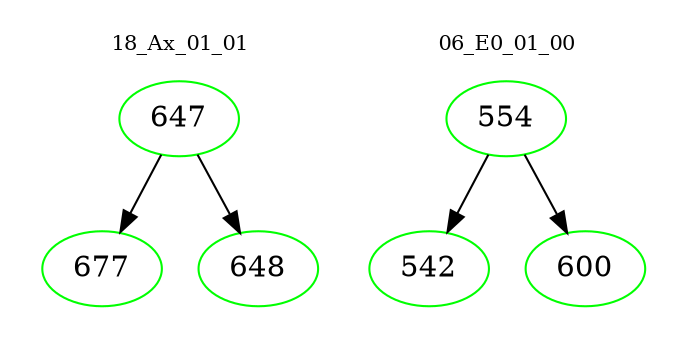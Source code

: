 digraph{
subgraph cluster_0 {
color = white
label = "18_Ax_01_01";
fontsize=10;
T0_647 [label="647", color="green"]
T0_647 -> T0_677 [color="black"]
T0_677 [label="677", color="green"]
T0_647 -> T0_648 [color="black"]
T0_648 [label="648", color="green"]
}
subgraph cluster_1 {
color = white
label = "06_E0_01_00";
fontsize=10;
T1_554 [label="554", color="green"]
T1_554 -> T1_542 [color="black"]
T1_542 [label="542", color="green"]
T1_554 -> T1_600 [color="black"]
T1_600 [label="600", color="green"]
}
}
